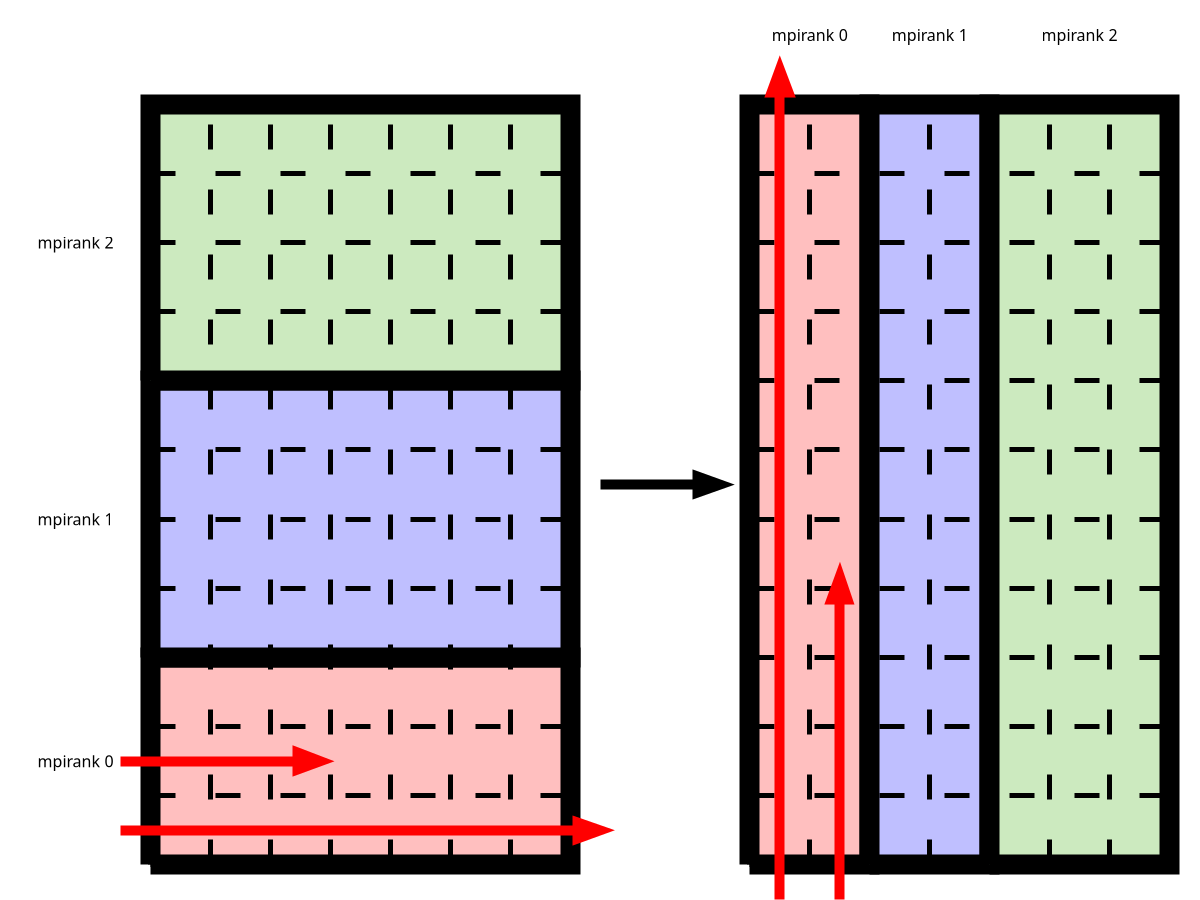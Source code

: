 reset
{
  lx = 7.
  ly = 11.
  #
  set terminal epslatex standalone color size 2*lx+6.,ly+2. font ',20'
  set output 'transpose1.tex'
  #
  unset border
  set lmargin 0.
  set rmargin 0.
  set bmargin 0.
  set tmargin 0.
  #
  unset xlabel
  unset ylabel
  #
  set xrange [-2.5:2*lx+3.5]
  set yrange [-0.5:ly+1.5]
  #
  unset xtics
  unset ytics
  #
  set style line 1 lc rgb '#000000' lw 5  dt 2
  set style line 2 lc rgb '#000000' lw 10
  set style line 3 lc rgb '#FF0000' lw 10
  #
  set style arrow 1 nohead front ls 1
  set style arrow 2 head size graph 0.02,20. filled front ls 2
  set style arrow 3 head size graph 0.02,20. filled front ls 3
  #
  ## left
  ox = 0.
  oy = 0.
  # process 0
  set object rectangle from first ox+0., first oy+0. to first ox+lx, first oy+3. fc rgb '#FF0000' fillstyle solid 0.25 border lc rgb '#000000' lw 20 back
  set label 'mpirank 0' center at first -1.25, first 1.5
  # process 1
  set object rectangle from first ox+0., first oy+3. to first ox+lx, first oy+7. fc rgb '#0000FF' fillstyle solid 0.25 border lc rgb '#000000' lw 20 back
  set label 'mpirank 1' center at first -1.25, first 5.0
  # process 2
  set object rectangle from first ox+0., first oy+7. to first ox+lx, first oy+ly fc rgb '#33AA00' fillstyle solid 0.25 border lc rgb '#000000' lw 20 back
  set label 'mpirank 2' center at first -1.25, first 9.0
  # horizontal
  do for [j=0:ly:1] {
    set arrow from first ox+0., first j to first ox+lx, j as 1
  }
  # vertical
  do for [i=0:lx:1] {
    set arrow from first ox+i, first 0. to first ox+i, ly as 1
  }
  # memory alignment
  set arrow from first ox-0.5, first oy+0.5 to first ox+lx   +0.5, first oy+0.5 as 3
  set arrow from first ox-0.5, first oy+1.5 to first ox+lx/3.+0.5, first oy+1.5 as 3
  ## right
  ox = lx+3.
  oy = 0.
  # process 0
  set object rectangle from first ox+0., first oy+0. to first ox+2., first oy+ly fc rgb '#FF0000' fillstyle solid 0.25 border lc rgb '#000000' lw 20 back
  set label 'mpirank 0' center at first ox+1.0, first ly+1.0
  # process 1
  set object rectangle from first ox+2., first oy+0. to first ox+4., first oy+ly fc rgb '#0000FF' fillstyle solid 0.25 border lc rgb '#000000' lw 20 back
  set label 'mpirank 1' center at first ox+3.0, first ly+1.0
  # process 2
  set object rectangle from first ox+4., first oy+0. to first ox+lx, first oy+ly fc rgb '#33AA00' fillstyle solid 0.25 border lc rgb '#000000' lw 20 back
  set label 'mpirank 2' center at first ox+5.5, first ly+1.0
  # horizontal
  do for [j=0:ly:1] {
    set arrow from first ox+0., first j to first ox+lx, j as 1
  }
  # vertical
  do for [i=0:lx:1] {
    set arrow from first ox+i, first 0. to first ox+i, ly as 1
  }
  # memory alignment
  set arrow from first ox+0.5, first oy-0.5 to first ox+0.5, first oy+ly   +0.5 as 3
  set arrow from first ox+1.5, first oy-0.5 to first ox+1.5, first oy+ly/3.+0.5 as 3
  ## arrow
  set arrow from first lx+0.5, first 0.5*ly to first lx+2.5, first 0.5*ly as 2
  plot \
    NaN notitle
}

reset
{
  lx = 7.
  ly = 11.
  #
  set terminal epslatex standalone color size lx+3.,ly+1. font ',20'
  set output 'transpose2.tex'
  #
  unset border
  set lmargin 0.
  set rmargin 0.
  set bmargin 0.
  set tmargin 0.
  #
  unset xlabel
  unset ylabel
  #
  set xrange [-2.5:lx+0.5]
  set yrange [-0.5:ly+0.5]
  #
  unset xtics
  unset ytics
  #
  set style line 1 lc rgb '#000000' lw 5 dt 2
  #
  set style arrow 1 nohead front ls 1
  #
  ## left
  ox = 0.
  oy = 0.
  # process 0
  set object rectangle from first ox+0., first oy+0. to first ox+lx, first oy+3. fc rgb '#FF0000' fillstyle solid 0.25 border lc rgb '#000000' lw 20 back
  set label 'mpirank 0' center at first -1.25, first 1.5
  # process 1
  set object rectangle from first ox+0., first oy+3. to first ox+lx, first oy+7. fc rgb '#0000FF' fillstyle solid 0.25 border lc rgb '#000000' lw 20 back
  set label 'mpirank 1' center at first -1.25, first 5.0
  # process 2
  set object rectangle from first ox+0., first oy+7. to first ox+lx, first oy+ly fc rgb '#33AA00' fillstyle solid 0.25 border lc rgb '#000000' lw 20 back
  set label 'mpirank 2' center at first -1.25, first 9.0
  # horizontal
  do for [j=0:ly:1] {
    set arrow from first ox+0., first j to first ox+lx, j as 1
  }
  # vertical
  do for [i=0:lx:1] {
    set arrow from first ox+i, first 0. to first ox+i, ly as 1
  }
  do for [j=0:ly-1:1] {
    do for [i=0:lx-1:1] {
      set label sprintf('$%2d - %2d$', j, i) center at first i+0.5, first j+0.5 front
    }
  }
  plot \
    NaN notitle
}

reset
{
  lx = 7.
  ly = 11.
  #
  set terminal epslatex standalone color size 2*lx+6.,ly+2. font ',20'
  set output 'transpose3.tex'
  #
  unset border
  set lmargin 0.
  set rmargin 0.
  set bmargin 0.
  set tmargin 0.
  #
  unset xlabel
  unset ylabel
  #
  set xrange [-2.5:2*lx+3.5]
  set yrange [-0.5:ly+1.5]
  #
  unset xtics
  unset ytics
  #
  set style line 1 lc rgb '#000000' lw 5  dt 2
  set style line 2 lc rgb '#000000' lw 10
  set style line 3 lc rgb '#FF0000' lw 10
  #
  set style arrow 1 nohead front ls 1
  set style arrow 2 head size graph 0.02,20. filled front ls 2
  set style arrow 3 head size graph 0.02,20. filled front ls 3
  #
  ## left
  ox = 0.
  oy = 0.
  # process 0
  set object rectangle from first ox+0., first oy+0. to first ox+lx, first oy+3. fc rgb '#FF0000' fillstyle solid 0.25 border lc rgb '#000000' lw 20 back
  set label 'mpirank 0' center at first -1.25, first 1.5
  # process 1
  set object rectangle from first ox+0., first oy+3. to first ox+lx, first oy+7. fc rgb '#0000FF' fillstyle solid 0.25 border lc rgb '#000000' lw 20 back
  set label 'mpirank 1' center at first -1.25, first 5.0
  # process 2
  set object rectangle from first ox+0., first oy+7. to first ox+lx, first oy+ly fc rgb '#33AA00' fillstyle solid 0.25 border lc rgb '#000000' lw 20 back
  set label 'mpirank 2' center at first -1.25, first 9.0
  # vertical
  set arrow from first ox+2., first 0. to first ox+2., ly as 1
  set arrow from first ox+4., first 0. to first ox+4., ly as 1
  # A
  set label '$A_{00}$' center at first ox+1.0, first oy+1.5 front
  set label '$A_{01}$' center at first ox+3.0, first oy+1.5 front
  set label '$A_{02}$' center at first ox+5.5, first oy+1.5 front
  set label '$A_{10}$' center at first ox+1.0, first oy+5.0 front
  set label '$A_{11}$' center at first ox+3.0, first oy+5.0 front
  set label '$A_{12}$' center at first ox+5.5, first oy+5.0 front
  set label '$A_{20}$' center at first ox+1.0, first oy+9.0 front
  set label '$A_{21}$' center at first ox+3.0, first oy+9.0 front
  set label '$A_{22}$' center at first ox+5.5, first oy+9.0 front
  ## right
  ox = lx+3.
  oy = 0.
  # process 0
  set object rectangle from first ox+0., first oy+0. to first ox+2., first oy+ly fc rgb '#FF0000' fillstyle solid 0.25 border lc rgb '#000000' lw 20 back
  set label 'mpirank 0' center at first ox+1.0, first ly+1.0
  # process 1
  set object rectangle from first ox+2., first oy+0. to first ox+4., first oy+ly fc rgb '#0000FF' fillstyle solid 0.25 border lc rgb '#000000' lw 20 back
  set label 'mpirank 1' center at first ox+3.0, first ly+1.0
  # process 2
  set object rectangle from first ox+4., first oy+0. to first ox+lx, first oy+ly fc rgb '#33AA00' fillstyle solid 0.25 border lc rgb '#000000' lw 20 back
  set label 'mpirank 2' center at first ox+5.5, first ly+1.0
  # horizontal
  set arrow from first ox+0., first 3. to first ox+lx, 3. as 1
  set arrow from first ox+0., first 7. to first ox+lx, 7. as 1
  # A
  set label '$A_{00}$' center at first ox+1.0, first oy+1.5 front
  set label '$A_{01}$' center at first ox+3.0, first oy+1.5 front
  set label '$A_{02}$' center at first ox+5.5, first oy+1.5 front
  set label '$A_{10}$' center at first ox+1.0, first oy+5.0 front
  set label '$A_{11}$' center at first ox+3.0, first oy+5.0 front
  set label '$A_{12}$' center at first ox+5.5, first oy+5.0 front
  set label '$A_{20}$' center at first ox+1.0, first oy+9.0 front
  set label '$A_{21}$' center at first ox+3.0, first oy+9.0 front
  set label '$A_{22}$' center at first ox+5.5, first oy+9.0 front
  ## arrow
  set arrow from first lx+0.5, first 0.5*ly to first lx+2.5, first 0.5*ly as 2
  plot \
    NaN notitle
}

reset
{
  lx = 7.
  ly = 11.
  #
  set terminal epslatex standalone color size lx+2.,ly+2. font ',20'
  set output 'transpose4.tex'
  #
  unset border
  set lmargin 0.
  set rmargin 0.
  set bmargin 0.
  set tmargin 0.
  #
  unset xlabel
  unset ylabel
  #
  set xrange [-0.5:lx+1.5]
  set yrange [-1.5:ly+0.5]
  #
  unset xtics
  unset ytics
  #
  set style line 1 lc rgb '#000000' lw 5 dt 2
  set style line 2 lc rgb '#FF0000' lw 10
  set style line 3 lc rgb '#000000' lw 20
  set style line 4 lc rgb '#0000FF' lw 10
  set style line 5 lc rgb '#000000' lw 7.5
  #
  set style arrow 1 nohead                            front ls 1
  set style arrow 2 head   size graph 0.02,20. filled front ls 2
  set style arrow 3 nohead                            front ls 3
  set style arrow 4 head   size graph 0.020,20. filled front ls 4
  set style arrow 5 heads  size graph 0.015,15. filled front ls 5
  #
  ox = 0.
  oy = 0.
  # process 0
  set object rectangle from first ox+0., first oy+0. to first ox+lx, first oy+3. fc rgb '#FF0000' fillstyle solid 0.25 border lc rgb '#000000' lw 20 back
  set label 'mpirank 0' center at first -1.25, first 1.5
  # process 1
  set object rectangle from first ox+0., first oy+3. to first ox+lx, first oy+7. fc rgb '#0000FF' fillstyle solid 0.25 border lc rgb '#000000' lw 20 back
  set label 'mpirank 1' center at first -1.25, first 5.0
  # process 2
  set object rectangle from first ox+0., first oy+7. to first ox+lx, first oy+ly fc rgb '#33AA00' fillstyle solid 0.25 border lc rgb '#000000' lw 20 back
  set label 'mpirank 2' center at first -1.25, first 9.0
  # horizontal
  do for [j=0:ly:1] {
    set arrow from first ox+0., first j to first ox+lx, j as 1
  }
  # vertical
  do for [i=0:lx:1] {
    set arrow from first ox+i, first 0. to first ox+i, ly as 1
  }
  # memory alignment
  set arrow from first ox+2.5, first oy+0.25 to first ox+lx+0.5, first oy+0.25 as 2
  set arrow from first ox-0.5, first oy+1.25 to first ox+2.5,    first oy+1.25 as 2
  set arrow from first ox+2.5, first oy-0.5  to first ox+2.5,    first oy+3.5  as 4
  do for [j=0:2:1] {
    do for [i=2:3:1] {
      set label sprintf('$%2d - %2d$', j, i) center at first i+0.5, first j+0.5 front
    }
  }
  # variables
  set arrow from first ox+lx+0.25, first oy to first ox+lx+0.25, first oy+3. as 5
  set label 'count' left at ox+lx+0.5, oy+1.5
  set arrow from first ox+2., first oy-0.25 to first ox+3., first oy-0.25 as 5
  set label 'blocklength' center at ox+2.5, oy-0.75
  set label '{\textcolor{red}{stride}}' left at ox+lx+1., oy+0.25
  plot \
    NaN notitle
}

reset
{
  lx = 7.
  ly = 11.
  #
  set terminal epslatex standalone color size 2.*lx+4.,ly+2. font ',20'
  set output 'transpose5.tex'
  #
  unset border
  set lmargin 0.
  set rmargin 0.
  set bmargin 0.
  set tmargin 0.
  #
  unset xlabel
  unset ylabel
  #
  set xrange [-0.5:2.*lx+3.5]
  set yrange [-1.5:ly+0.5]
  #
  unset xtics
  unset ytics
  #
  set style line 1 lc rgb '#000000' lw 5 dt 2
  set style line 2 lc rgb '#FF0000' lw 10
  set style line 3 lc rgb '#000000' lw 20
  set style line 4 lc rgb '#0000FF' lw 10
  set style line 5 lc rgb '#000000' lw 7.5
  set style line 6 lc rgb '#0000FF' lw 7.5
  #
  set style arrow 1 nohead                             front ls 1
  set style arrow 2 head   size graph 0.020,20. filled front ls 2
  set style arrow 3 nohead                             front ls 3
  set style arrow 4 head   size graph 0.020,20. filled front ls 4
  set style arrow 5 heads  size graph 0.015,15. filled front ls 5
  set style arrow 6 heads  size graph 0.015,15. filled front ls 6
  #
  ## left
  ox = 0.
  oy = 0.
  # process 0
  set object rectangle from first ox+0., first oy+0. to first ox+lx, first oy+3. fc rgb '#FF0000' fillstyle solid 0.25 border lc rgb '#000000' lw 20 back
  set label 'mpirank 0' center at first -1.25, first 1.5
  # process 1
  set object rectangle from first ox+0., first oy+3. to first ox+lx, first oy+7. fc rgb '#0000FF' fillstyle solid 0.25 border lc rgb '#000000' lw 20 back
  set label 'mpirank 1' center at first -1.25, first 5.0
  # process 2
  set object rectangle from first ox+0., first oy+7. to first ox+lx, first oy+ly fc rgb '#33AA00' fillstyle solid 0.25 border lc rgb '#000000' lw 20 back
  set label 'mpirank 2' center at first -1.25, first 9.0
  # horizontal
  do for [j=0:ly:1] {
    set arrow from first ox+0., first j to first ox+lx, j as 1
  }
  # vertical
  do for [i=0:lx:1] {
    set arrow from first ox+i, first 0. to first ox+i, ly as 1
  }
  # memory alignment
  set arrow from first ox+2.5, first oy+0.25 to first ox+3.5, first oy+0.25 as 2
  do for [j=0:2:1] {
    do for [i=2:3:1] {
      set label sprintf('$%2d - %2d$', j, i) center at first i+0.5, first j+0.5 front
    }
  }
  # blue rectangles
  set object rectangle from first ox+2.1, first oy+0.1 to first ox+2.9, first oy+2.9 fc rgb '#0000FF' fillstyle empty border lc rgb '#0000FF' lw 10 back
  set object rectangle from first ox+3.1, first oy+0.1 to first ox+3.9, first oy+2.9 fc rgb '#0000FF' fillstyle empty border lc rgb '#0000FF' lw 10 back
  # variables
  set arrow from first ox+2., first oy-0.25 to first ox+4., first oy-0.25 as 5
  set label 'count' center at ox+3., oy-0.75 front
  set arrow from first ox+2., first oy+3.25 to first ox+3., first oy+3.25 as 6
  set label '{\textcolor{blue}{blocklength}}' center at ox+2.5, oy+3.75 front
  set label '{\textcolor{red}{stride}}' left at first ox+4.5, first oy+0.25 front
  ## right
  ox = lx+2.
  oy = 0.5*ly-0.5
  do for [i=0:6:1] {
    if(i == 0 || i == 6){
      set arrow from first ox+i, first oy to first ox+i, oy+1. as 3
    }else{
      set arrow from first ox+i, first oy to first ox+i, oy+1. as 1
    }
  }
  set label '(virtual) buffer' center at first ox+3., first oy+1.5
  set arrow from first ox, first oy    to first ox+6., oy    as 3
  set arrow from first ox, first oy+1. to first ox+6., oy+1. as 3
  set label sprintf('$%2d - %2d$', 0, 2) center at first ox+0.5, first oy+0.5
  set label sprintf('$%2d - %2d$', 1, 2) center at first ox+1.5, first oy+0.5
  set label sprintf('$%2d - %2d$', 2, 2) center at first ox+2.5, first oy+0.5
  set label sprintf('$%2d - %2d$', 0, 3) center at first ox+3.5, first oy+0.5
  set label sprintf('$%2d - %2d$', 1, 3) center at first ox+4.5, first oy+0.5
  set label sprintf('$%2d - %2d$', 2, 3) center at first ox+5.5, first oy+0.5
  set arrow from first ox-0.5, first oy+0.25 to first ox+6.5, first oy+0.25 as 4
  plot \
    NaN notitle
}

reset
{
  lx = 7.
  ly = 11.
  #
  set terminal epslatex standalone color size 2.*lx+4.,ly+3. font ',20'
  set output 'transpose6.tex'
  #
  unset border
  set lmargin 0.
  set rmargin 0.
  set bmargin 0.
  set tmargin 0.
  #
  unset xlabel
  unset ylabel
  #
  set xrange [-0.5:2.*lx+3.5]
  set yrange [-1.5:ly+1.5]
  #
  unset xtics
  unset ytics
  #
  set style line 1 lc rgb '#000000' lw 5 dt 2
  set style line 2 lc rgb '#FF0000' lw 10
  set style line 3 lc rgb '#000000' lw 20
  set style line 4 lc rgb '#0000FF' lw 10
  set style line 5 lc rgb '#000000' lw 7.5
  set style line 6 lc rgb '#0000FF' lw 7.5
  #
  set style arrow 1 nohead                            front ls 1
  set style arrow 2 head   size graph 0.02,20. filled front ls 2
  set style arrow 3 nohead                            front ls 3
  set style arrow 4 head   size graph 0.020,20. filled front ls 4
  set style arrow 5 heads  size graph 0.015,15. filled front ls 5
  set style arrow 6 heads  size graph 0.015,15. filled front ls 6
  #
  ## right
  ox = 0.5
  oy = 0.5*ly-0.5
  do for [i=0:6:1] {
    if(i == 0 || i == 6){
      set arrow from first ox+i, first oy to first ox+i, oy+1. as 3
    }else{
      set arrow from first ox+i, first oy to first ox+i, oy+1. as 1
    }
  }
  set arrow from first ox, first oy    to first ox+6., oy    as 3
  set arrow from first ox, first oy+1. to first ox+6., oy+1. as 3
  set label sprintf('$%2d - %2d$', 0, 2) center at first ox+0.5, first oy+0.5
  set label sprintf('$%2d - %2d$', 1, 2) center at first ox+1.5, first oy+0.5
  set label sprintf('$%2d - %2d$', 2, 2) center at first ox+2.5, first oy+0.5
  set label sprintf('$%2d - %2d$', 0, 3) center at first ox+3.5, first oy+0.5
  set label sprintf('$%2d - %2d$', 1, 3) center at first ox+4.5, first oy+0.5
  set label sprintf('$%2d - %2d$', 2, 3) center at first ox+5.5, first oy+0.5
  set arrow from first ox-0.5, first oy+0.25 to first ox+6.5, first oy+0.25 as 4
  ## left
  ox = 8.
  oy = 0.
  # process 0
  set object rectangle from first ox+0., first oy+0. to first ox+2., first oy+ly fc rgb '#FF0000' fillstyle solid 0.25 border lc rgb '#000000' lw 20 back
  set label 'mpirank 0' center at first ox+1.0, first oy+ly+1.0
  # process 1
  set object rectangle from first ox+2., first oy+0. to first ox+4., first oy+ly fc rgb '#0000FF' fillstyle solid 0.25 border lc rgb '#000000' lw 20 back
  set label 'mpirank 1' center at first ox+3.0, first oy+ly+1.0
  # process 2
  set object rectangle from first ox+4., first oy+0. to first ox+lx, first oy+ly fc rgb '#33AA00' fillstyle solid 0.25 border lc rgb '#000000' lw 20 back
  set label 'mpirank 2' center at first ox+5.5, first oy+ly+1.0
  # horizontal
  do for [j=0:ly:1] {
    set arrow from first ox+0., first j to first ox+lx, j as 1
  }
  # vertical
  do for [i=0:lx:1] {
    set arrow from first ox+i, first 0. to first ox+i, ly as 1
  }
  # memory alignment
  set arrow from first ox+2.75, first oy-0.5 to first ox+2.75, first oy+ly+0.5 as 2
  set arrow from first ox+3.75, first oy-0.5 to first ox+3.75, first oy   +0.5 as 2
  do for [j=0:2:1] {
    do for [i=2:3:1] {
      set label sprintf('$%2d - %2d$', j, i) center at first ox+i+0.5, first oy+j+0.5 front
    }
  }
  # variables
  set arrow from first ox+2., first oy-0.25 to first ox+4., first oy-0.25 as 5
  set label 'count' center at ox+3., oy-0.75 front
  set arrow from first ox+1.75, first oy to first ox+1.75, first oy+4. as 5
  set label 'blocklength' right at ox+1.5, oy+1.5 front
  set label '{\textcolor{red}{stride}}' left at first ox+4.5, first oy+0.25 front
  plot \
    NaN notitle
}

